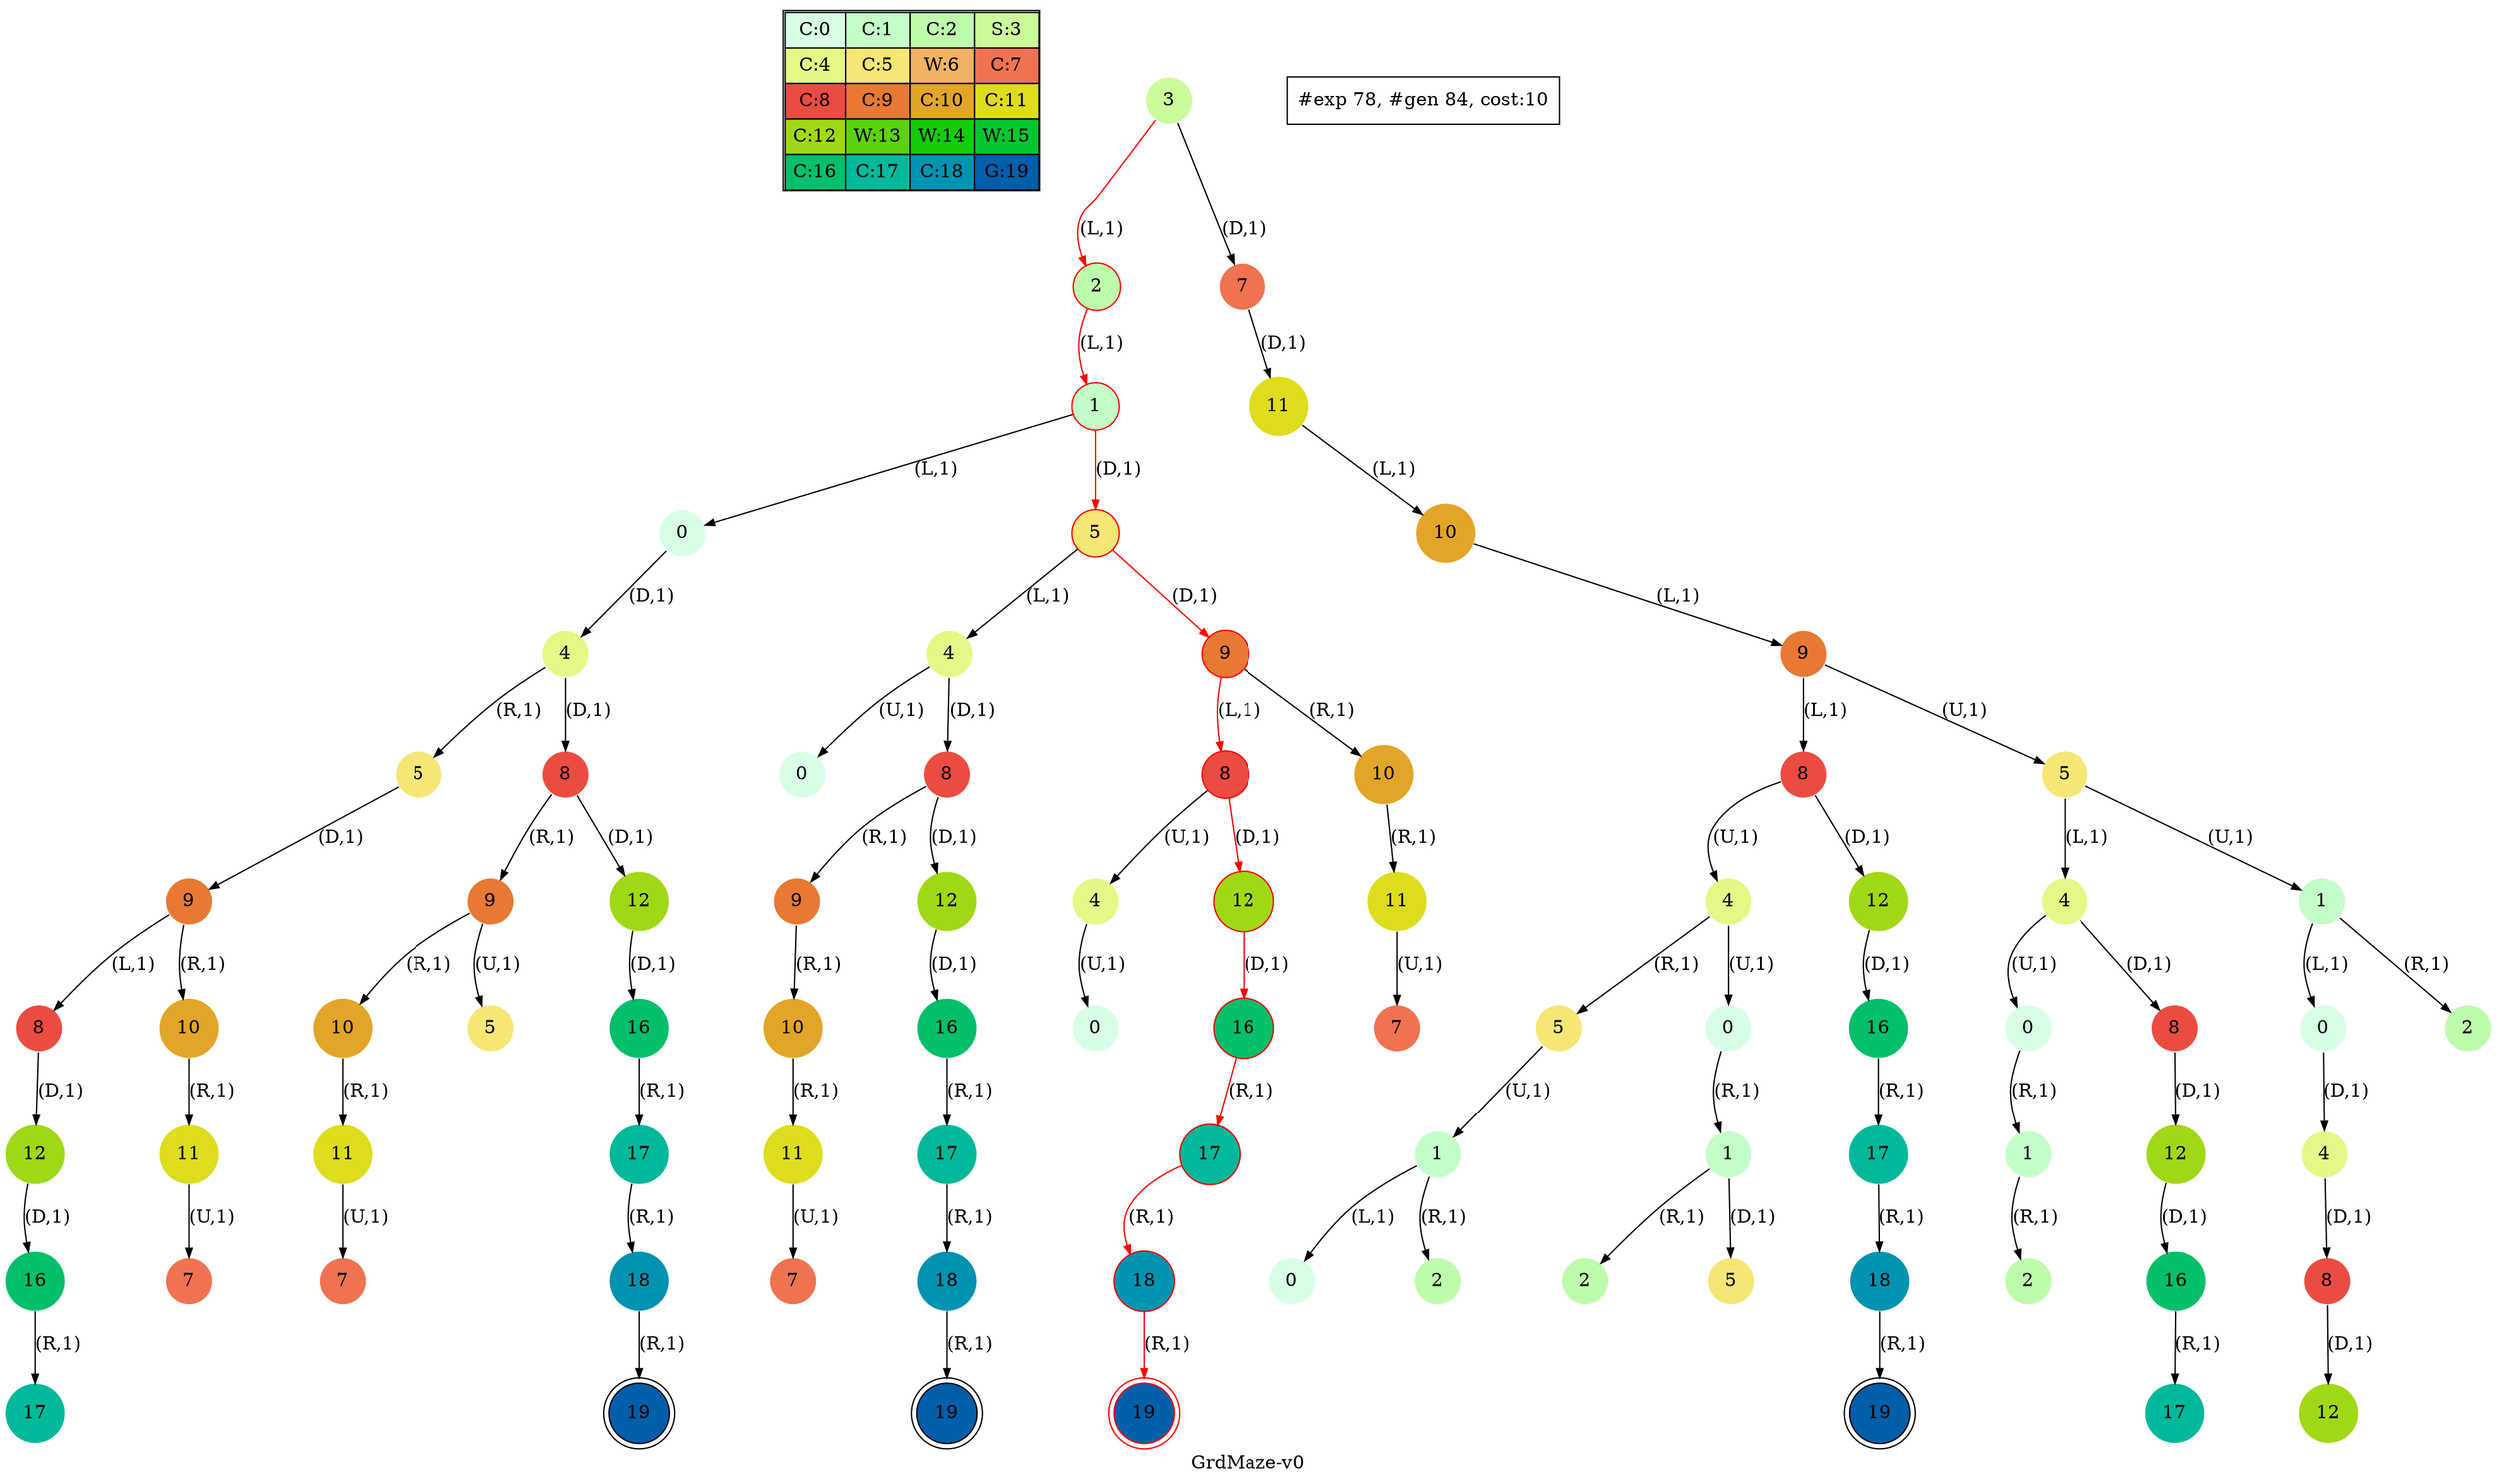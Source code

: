 digraph GrdMaze { label="GrdMaze-v0"
subgraph MAP {label=Map;map [shape=plaintext label=<<table border="1" cellpadding="5" cellspacing="0" cellborder="1"><tr><td bgcolor="0.39803922 0.15947579 0.99679532 1.        ">C:0</td><td bgcolor="0.35098039 0.23194764 0.99315867 1.        ">C:1</td><td bgcolor="0.29607843 0.31486959 0.98720184 1.        ">C:2</td><td bgcolor="0.24901961 0.38410575 0.98063477 1.        ">S:3</td></tr><tr><td bgcolor="0.19411765 0.46220388 0.97128103 1.        ">C:4</td><td bgcolor="0.14705882 0.52643216 0.96182564 1.        ">C:5</td><td bgcolor="0.09215686 0.59770746 0.94913494 1.        ">W:6</td><td bgcolor="0.0372549  0.66454018 0.93467977 1.        ">C:7</td></tr><tr><td bgcolor="0.00980392 0.71791192 0.92090552 1.        ">C:8</td><td bgcolor="0.06470588 0.77520398 0.9032472  1.        ">C:9</td><td bgcolor="0.11176471 0.81974048 0.88677369 1.        ">C:10</td><td bgcolor="0.16666667 0.8660254  0.8660254  1.        ">C:11</td></tr><tr><td bgcolor="0.21372549 0.9005867  0.84695821 1.        ">C:12</td><td bgcolor="0.26862745 0.93467977 0.82325295 1.        ">W:13</td><td bgcolor="0.32352941 0.96182564 0.79801723 1.        ">W:14</td><td bgcolor="0.37058824 0.97940977 0.77520398 1.        ">W:15</td></tr><tr><td bgcolor="0.4254902  0.99315867 0.74725253 1.        ">C:16</td><td bgcolor="0.47254902 0.99907048 0.72218645 1.        ">C:17</td><td bgcolor="0.52745098 0.99907048 0.69169844 1.        ">C:18</td><td bgcolor="0.5745098  0.99315867 0.66454018 1.        ">G:19</td></tr></table>>]} 
nodesep=1 ranksep=0.5 node [shape=circle] edge [arrowsize=0.7] 
"0_3" [label=3 style=filled color=white  fillcolor="0.24901961 0.38410575 0.98063477 1.        "]; 
"0_3.2-0" [label=2 style=filled color=white  fillcolor="0.29607843 0.31486959 0.98720184 1.        "color=red ];   "0_3" -> "0_3.2-0" [label="(L,1)" color=red ];  
"0_3.7-3" [label=7 style=filled color=white  fillcolor="0.0372549  0.66454018 0.93467977 1.        "];  "0_3" -> "0_3.7-3" [label="(D,1)" ]; 
"0_3.2.1-0" [label=1 style=filled color=white  fillcolor="0.35098039 0.23194764 0.99315867 1.        "color=red ];   "0_3.2-0" -> "0_3.2.1-0" [label="(L,1)" color=red ];  
"0_3.7.11-3" [label=11 style=filled color=white  fillcolor="0.16666667 0.8660254  0.8660254  1.        "];  "0_3.7-3" -> "0_3.7.11-3" [label="(D,1)" ]; 
"0_3.2.1.0-0" [label=0 style=filled color=white  fillcolor="0.39803922 0.15947579 0.99679532 1.        "];  "0_3.2.1-0" -> "0_3.2.1.0-0" [label="(L,1)" ]; 
"0_3.2.1.5-3" [label=5 style=filled color=white  fillcolor="0.14705882 0.52643216 0.96182564 1.        "color=red ];   "0_3.2.1-0" -> "0_3.2.1.5-3" [label="(D,1)" color=red ];  
"0_3.7.11.10-0" [label=10 style=filled color=white  fillcolor="0.11176471 0.81974048 0.88677369 1.        "];  "0_3.7.11-3" -> "0_3.7.11.10-0" [label="(L,1)" ]; 
"0_3.2.1.0.4-3" [label=4 style=filled color=white  fillcolor="0.19411765 0.46220388 0.97128103 1.        "];  "0_3.2.1.0-0" -> "0_3.2.1.0.4-3" [label="(D,1)" ]; 
"0_3.2.1.5.4-0" [label=4 style=filled color=white  fillcolor="0.19411765 0.46220388 0.97128103 1.        "];  "0_3.2.1.5-3" -> "0_3.2.1.5.4-0" [label="(L,1)" ]; 
"0_3.2.1.5.9-3" [label=9 style=filled color=white  fillcolor="0.06470588 0.77520398 0.9032472  1.        "color=red ];   "0_3.2.1.5-3" -> "0_3.2.1.5.9-3" [label="(D,1)" color=red ];  
"0_3.7.11.10.9-0" [label=9 style=filled color=white  fillcolor="0.06470588 0.77520398 0.9032472  1.        "];  "0_3.7.11.10-0" -> "0_3.7.11.10.9-0" [label="(L,1)" ]; 
"0_3.2.1.5.4.0-2" [label=0 style=filled color=white  fillcolor="0.39803922 0.15947579 0.99679532 1.        "];  "0_3.2.1.5.4-0" -> "0_3.2.1.5.4.0-2" [label="(U,1)" ]; 
"0_3.2.1.5.4.8-3" [label=8 style=filled color=white  fillcolor="0.00980392 0.71791192 0.92090552 1.        "];  "0_3.2.1.5.4-0" -> "0_3.2.1.5.4.8-3" [label="(D,1)" ]; 
"0_3.2.1.5.9.8-0" [label=8 style=filled color=white  fillcolor="0.00980392 0.71791192 0.92090552 1.        "color=red ];   "0_3.2.1.5.9-3" -> "0_3.2.1.5.9.8-0" [label="(L,1)" color=red ];  
"0_3.2.1.5.9.10-1" [label=10 style=filled color=white  fillcolor="0.11176471 0.81974048 0.88677369 1.        "];  "0_3.2.1.5.9-3" -> "0_3.2.1.5.9.10-1" [label="(R,1)" ]; 
"0_3.7.11.10.9.8-0" [label=8 style=filled color=white  fillcolor="0.00980392 0.71791192 0.92090552 1.        "];  "0_3.7.11.10.9-0" -> "0_3.7.11.10.9.8-0" [label="(L,1)" ]; 
"0_3.7.11.10.9.5-2" [label=5 style=filled color=white  fillcolor="0.14705882 0.52643216 0.96182564 1.        "];  "0_3.7.11.10.9-0" -> "0_3.7.11.10.9.5-2" [label="(U,1)" ]; 
"0_3.2.1.0.4.5-1" [label=5 style=filled color=white  fillcolor="0.14705882 0.52643216 0.96182564 1.        "];  "0_3.2.1.0.4-3" -> "0_3.2.1.0.4.5-1" [label="(R,1)" ]; 
"0_3.2.1.0.4.8-3" [label=8 style=filled color=white  fillcolor="0.00980392 0.71791192 0.92090552 1.        "];  "0_3.2.1.0.4-3" -> "0_3.2.1.0.4.8-3" [label="(D,1)" ]; 
"0_3.2.1.5.4.8.9-1" [label=9 style=filled color=white  fillcolor="0.06470588 0.77520398 0.9032472  1.        "];  "0_3.2.1.5.4.8-3" -> "0_3.2.1.5.4.8.9-1" [label="(R,1)" ]; 
"0_3.2.1.5.4.8.12-3" [label=12 style=filled color=white  fillcolor="0.21372549 0.9005867  0.84695821 1.        "];  "0_3.2.1.5.4.8-3" -> "0_3.2.1.5.4.8.12-3" [label="(D,1)" ]; 
"0_3.7.11.10.9.8.4-2" [label=4 style=filled color=white  fillcolor="0.19411765 0.46220388 0.97128103 1.        "];  "0_3.7.11.10.9.8-0" -> "0_3.7.11.10.9.8.4-2" [label="(U,1)" ]; 
"0_3.7.11.10.9.8.12-3" [label=12 style=filled color=white  fillcolor="0.21372549 0.9005867  0.84695821 1.        "];  "0_3.7.11.10.9.8-0" -> "0_3.7.11.10.9.8.12-3" [label="(D,1)" ]; 
"0_3.2.1.0.4.5.9-3" [label=9 style=filled color=white  fillcolor="0.06470588 0.77520398 0.9032472  1.        "];  "0_3.2.1.0.4.5-1" -> "0_3.2.1.0.4.5.9-3" [label="(D,1)" ]; 
"0_3.2.1.0.4.8.9-1" [label=9 style=filled color=white  fillcolor="0.06470588 0.77520398 0.9032472  1.        "];  "0_3.2.1.0.4.8-3" -> "0_3.2.1.0.4.8.9-1" [label="(R,1)" ]; 
"0_3.2.1.0.4.8.12-3" [label=12 style=filled color=white  fillcolor="0.21372549 0.9005867  0.84695821 1.        "];  "0_3.2.1.0.4.8-3" -> "0_3.2.1.0.4.8.12-3" [label="(D,1)" ]; 
"0_3.7.11.10.9.5.4-0" [label=4 style=filled color=white  fillcolor="0.19411765 0.46220388 0.97128103 1.        "];  "0_3.7.11.10.9.5-2" -> "0_3.7.11.10.9.5.4-0" [label="(L,1)" ]; 
"0_3.7.11.10.9.5.1-2" [label=1 style=filled color=white  fillcolor="0.35098039 0.23194764 0.99315867 1.        "];  "0_3.7.11.10.9.5-2" -> "0_3.7.11.10.9.5.1-2" [label="(U,1)" ]; 
"0_3.2.1.5.9.8.4-2" [label=4 style=filled color=white  fillcolor="0.19411765 0.46220388 0.97128103 1.        "];  "0_3.2.1.5.9.8-0" -> "0_3.2.1.5.9.8.4-2" [label="(U,1)" ]; 
"0_3.2.1.5.9.8.12-3" [label=12 style=filled color=white  fillcolor="0.21372549 0.9005867  0.84695821 1.        "color=red ];   "0_3.2.1.5.9.8-0" -> "0_3.2.1.5.9.8.12-3" [label="(D,1)" color=red ];  
"0_3.2.1.5.9.10.11-1" [label=11 style=filled color=white  fillcolor="0.16666667 0.8660254  0.8660254  1.        "];  "0_3.2.1.5.9.10-1" -> "0_3.2.1.5.9.10.11-1" [label="(R,1)" ]; 
"0_3.2.1.5.4.8.12.16-3" [label=16 style=filled color=white  fillcolor="0.4254902  0.99315867 0.74725253 1.        "];  "0_3.2.1.5.4.8.12-3" -> "0_3.2.1.5.4.8.12.16-3" [label="(D,1)" ]; 
"0_3.2.1.0.4.5.9.8-0" [label=8 style=filled color=white  fillcolor="0.00980392 0.71791192 0.92090552 1.        "];  "0_3.2.1.0.4.5.9-3" -> "0_3.2.1.0.4.5.9.8-0" [label="(L,1)" ]; 
"0_3.2.1.0.4.5.9.10-1" [label=10 style=filled color=white  fillcolor="0.11176471 0.81974048 0.88677369 1.        "];  "0_3.2.1.0.4.5.9-3" -> "0_3.2.1.0.4.5.9.10-1" [label="(R,1)" ]; 
"0_3.2.1.5.9.10.11.7-2" [label=7 style=filled color=white  fillcolor="0.0372549  0.66454018 0.93467977 1.        "];  "0_3.2.1.5.9.10.11-1" -> "0_3.2.1.5.9.10.11.7-2" [label="(U,1)" ]; 
"0_3.2.1.5.9.8.4.0-2" [label=0 style=filled color=white  fillcolor="0.39803922 0.15947579 0.99679532 1.        "];  "0_3.2.1.5.9.8.4-2" -> "0_3.2.1.5.9.8.4.0-2" [label="(U,1)" ]; 
"0_3.7.11.10.9.8.12.16-3" [label=16 style=filled color=white  fillcolor="0.4254902  0.99315867 0.74725253 1.        "];  "0_3.7.11.10.9.8.12-3" -> "0_3.7.11.10.9.8.12.16-3" [label="(D,1)" ]; 
"0_3.2.1.0.4.8.9.10-1" [label=10 style=filled color=white  fillcolor="0.11176471 0.81974048 0.88677369 1.        "];  "0_3.2.1.0.4.8.9-1" -> "0_3.2.1.0.4.8.9.10-1" [label="(R,1)" ]; 
"0_3.2.1.0.4.8.9.5-2" [label=5 style=filled color=white  fillcolor="0.14705882 0.52643216 0.96182564 1.        "];  "0_3.2.1.0.4.8.9-1" -> "0_3.2.1.0.4.8.9.5-2" [label="(U,1)" ]; 
"0_3.7.11.10.9.5.4.0-2" [label=0 style=filled color=white  fillcolor="0.39803922 0.15947579 0.99679532 1.        "];  "0_3.7.11.10.9.5.4-0" -> "0_3.7.11.10.9.5.4.0-2" [label="(U,1)" ]; 
"0_3.7.11.10.9.5.4.8-3" [label=8 style=filled color=white  fillcolor="0.00980392 0.71791192 0.92090552 1.        "];  "0_3.7.11.10.9.5.4-0" -> "0_3.7.11.10.9.5.4.8-3" [label="(D,1)" ]; 
"0_3.2.1.5.9.8.12.16-3" [label=16 style=filled color=white  fillcolor="0.4254902  0.99315867 0.74725253 1.        "color=red ];   "0_3.2.1.5.9.8.12-3" -> "0_3.2.1.5.9.8.12.16-3" [label="(D,1)" color=red ];  
"0_3.2.1.0.4.8.12.16-3" [label=16 style=filled color=white  fillcolor="0.4254902  0.99315867 0.74725253 1.        "];  "0_3.2.1.0.4.8.12-3" -> "0_3.2.1.0.4.8.12.16-3" [label="(D,1)" ]; 
"0_3.7.11.10.9.8.4.5-1" [label=5 style=filled color=white  fillcolor="0.14705882 0.52643216 0.96182564 1.        "];  "0_3.7.11.10.9.8.4-2" -> "0_3.7.11.10.9.8.4.5-1" [label="(R,1)" ]; 
"0_3.7.11.10.9.8.4.0-2" [label=0 style=filled color=white  fillcolor="0.39803922 0.15947579 0.99679532 1.        "];  "0_3.7.11.10.9.8.4-2" -> "0_3.7.11.10.9.8.4.0-2" [label="(U,1)" ]; 
"0_3.7.11.10.9.5.1.0-0" [label=0 style=filled color=white  fillcolor="0.39803922 0.15947579 0.99679532 1.        "];  "0_3.7.11.10.9.5.1-2" -> "0_3.7.11.10.9.5.1.0-0" [label="(L,1)" ]; 
"0_3.7.11.10.9.5.1.2-1" [label=2 style=filled color=white  fillcolor="0.29607843 0.31486959 0.98720184 1.        "];  "0_3.7.11.10.9.5.1-2" -> "0_3.7.11.10.9.5.1.2-1" [label="(R,1)" ]; 
"0_3.2.1.5.4.8.9.10-1" [label=10 style=filled color=white  fillcolor="0.11176471 0.81974048 0.88677369 1.        "];  "0_3.2.1.5.4.8.9-1" -> "0_3.2.1.5.4.8.9.10-1" [label="(R,1)" ]; 
"0_3.2.1.5.4.8.12.16.17-1" [label=17 style=filled color=white  fillcolor="0.47254902 0.99907048 0.72218645 1.        "];  "0_3.2.1.5.4.8.12.16-3" -> "0_3.2.1.5.4.8.12.16.17-1" [label="(R,1)" ]; 
"0_3.7.11.10.9.8.4.5.1-2" [label=1 style=filled color=white  fillcolor="0.35098039 0.23194764 0.99315867 1.        "];  "0_3.7.11.10.9.8.4.5-1" -> "0_3.7.11.10.9.8.4.5.1-2" [label="(U,1)" ]; 
"0_3.2.1.5.4.8.9.10.11-1" [label=11 style=filled color=white  fillcolor="0.16666667 0.8660254  0.8660254  1.        "];  "0_3.2.1.5.4.8.9.10-1" -> "0_3.2.1.5.4.8.9.10.11-1" [label="(R,1)" ]; 
"0_3.7.11.10.9.5.4.0.1-1" [label=1 style=filled color=white  fillcolor="0.35098039 0.23194764 0.99315867 1.        "];  "0_3.7.11.10.9.5.4.0-2" -> "0_3.7.11.10.9.5.4.0.1-1" [label="(R,1)" ]; 
"0_3.7.11.10.9.5.1.0.4-3" [label=4 style=filled color=white  fillcolor="0.19411765 0.46220388 0.97128103 1.        "];  "0_3.7.11.10.9.5.1.0-0" -> "0_3.7.11.10.9.5.1.0.4-3" [label="(D,1)" ]; 
"0_3.2.1.0.4.5.9.8.12-3" [label=12 style=filled color=white  fillcolor="0.21372549 0.9005867  0.84695821 1.        "];  "0_3.2.1.0.4.5.9.8-0" -> "0_3.2.1.0.4.5.9.8.12-3" [label="(D,1)" ]; 
"0_3.2.1.0.4.8.9.10.11-1" [label=11 style=filled color=white  fillcolor="0.16666667 0.8660254  0.8660254  1.        "];  "0_3.2.1.0.4.8.9.10-1" -> "0_3.2.1.0.4.8.9.10.11-1" [label="(R,1)" ]; 
"0_3.2.1.0.4.5.9.10.11-1" [label=11 style=filled color=white  fillcolor="0.16666667 0.8660254  0.8660254  1.        "];  "0_3.2.1.0.4.5.9.10-1" -> "0_3.2.1.0.4.5.9.10.11-1" [label="(R,1)" ]; 
"0_3.7.11.10.9.8.4.0.1-1" [label=1 style=filled color=white  fillcolor="0.35098039 0.23194764 0.99315867 1.        "];  "0_3.7.11.10.9.8.4.0-2" -> "0_3.7.11.10.9.8.4.0.1-1" [label="(R,1)" ]; 
"0_3.7.11.10.9.8.12.16.17-1" [label=17 style=filled color=white  fillcolor="0.47254902 0.99907048 0.72218645 1.        "];  "0_3.7.11.10.9.8.12.16-3" -> "0_3.7.11.10.9.8.12.16.17-1" [label="(R,1)" ]; 
"0_3.7.11.10.9.5.4.8.12-3" [label=12 style=filled color=white  fillcolor="0.21372549 0.9005867  0.84695821 1.        "];  "0_3.7.11.10.9.5.4.8-3" -> "0_3.7.11.10.9.5.4.8.12-3" [label="(D,1)" ]; 
"0_3.2.1.0.4.8.12.16.17-1" [label=17 style=filled color=white  fillcolor="0.47254902 0.99907048 0.72218645 1.        "];  "0_3.2.1.0.4.8.12.16-3" -> "0_3.2.1.0.4.8.12.16.17-1" [label="(R,1)" ]; 
"0_3.2.1.5.9.8.12.16.17-1" [label=17 style=filled color=white  fillcolor="0.47254902 0.99907048 0.72218645 1.        "color=red ];   "0_3.2.1.5.9.8.12.16-3" -> "0_3.2.1.5.9.8.12.16.17-1" [label="(R,1)" color=red ];  
"0_3.7.11.10.9.8.4.5.1.0-0" [label=0 style=filled color=white  fillcolor="0.39803922 0.15947579 0.99679532 1.        "];  "0_3.7.11.10.9.8.4.5.1-2" -> "0_3.7.11.10.9.8.4.5.1.0-0" [label="(L,1)" ]; 
"0_3.7.11.10.9.8.4.5.1.2-1" [label=2 style=filled color=white  fillcolor="0.29607843 0.31486959 0.98720184 1.        "];  "0_3.7.11.10.9.8.4.5.1-2" -> "0_3.7.11.10.9.8.4.5.1.2-1" [label="(R,1)" ]; 
"0_3.2.1.5.4.8.12.16.17.18-1" [label=18 style=filled color=white  fillcolor="0.52745098 0.99907048 0.69169844 1.        "];  "0_3.2.1.5.4.8.12.16.17-1" -> "0_3.2.1.5.4.8.12.16.17.18-1" [label="(R,1)" ]; 
"0_3.2.1.0.4.8.12.16.17.18-1" [label=18 style=filled color=white  fillcolor="0.52745098 0.99907048 0.69169844 1.        "];  "0_3.2.1.0.4.8.12.16.17-1" -> "0_3.2.1.0.4.8.12.16.17.18-1" [label="(R,1)" ]; 
"0_3.2.1.5.9.8.12.16.17.18-1" [label=18 style=filled color=white  fillcolor="0.52745098 0.99907048 0.69169844 1.        "color=red ];   "0_3.2.1.5.9.8.12.16.17-1" -> "0_3.2.1.5.9.8.12.16.17.18-1" [label="(R,1)" color=red ];  
"0_3.2.1.5.4.8.9.10.11.7-2" [label=7 style=filled color=white  fillcolor="0.0372549  0.66454018 0.93467977 1.        "];  "0_3.2.1.5.4.8.9.10.11-1" -> "0_3.2.1.5.4.8.9.10.11.7-2" [label="(U,1)" ]; 
"0_3.7.11.10.9.5.4.0.1.2-1" [label=2 style=filled color=white  fillcolor="0.29607843 0.31486959 0.98720184 1.        "];  "0_3.7.11.10.9.5.4.0.1-1" -> "0_3.7.11.10.9.5.4.0.1.2-1" [label="(R,1)" ]; 
"0_3.2.1.0.4.8.9.10.11.7-2" [label=7 style=filled color=white  fillcolor="0.0372549  0.66454018 0.93467977 1.        "];  "0_3.2.1.0.4.8.9.10.11-1" -> "0_3.2.1.0.4.8.9.10.11.7-2" [label="(U,1)" ]; 
"0_3.2.1.0.4.5.9.8.12.16-3" [label=16 style=filled color=white  fillcolor="0.4254902  0.99315867 0.74725253 1.        "];  "0_3.2.1.0.4.5.9.8.12-3" -> "0_3.2.1.0.4.5.9.8.12.16-3" [label="(D,1)" ]; 
"0_3.7.11.10.9.5.4.8.12.16-3" [label=16 style=filled color=white  fillcolor="0.4254902  0.99315867 0.74725253 1.        "];  "0_3.7.11.10.9.5.4.8.12-3" -> "0_3.7.11.10.9.5.4.8.12.16-3" [label="(D,1)" ]; 
"0_3.2.1.0.4.5.9.10.11.7-2" [label=7 style=filled color=white  fillcolor="0.0372549  0.66454018 0.93467977 1.        "];  "0_3.2.1.0.4.5.9.10.11-1" -> "0_3.2.1.0.4.5.9.10.11.7-2" [label="(U,1)" ]; 
"0_3.7.11.10.9.5.1.0.4.8-3" [label=8 style=filled color=white  fillcolor="0.00980392 0.71791192 0.92090552 1.        "];  "0_3.7.11.10.9.5.1.0.4-3" -> "0_3.7.11.10.9.5.1.0.4.8-3" [label="(D,1)" ]; 
"0_3.7.11.10.9.8.12.16.17.18-1" [label=18 style=filled color=white  fillcolor="0.52745098 0.99907048 0.69169844 1.        "];  "0_3.7.11.10.9.8.12.16.17-1" -> "0_3.7.11.10.9.8.12.16.17.18-1" [label="(R,1)" ]; 
"0_3.7.11.10.9.8.4.0.1.2-1" [label=2 style=filled color=white  fillcolor="0.29607843 0.31486959 0.98720184 1.        "];  "0_3.7.11.10.9.8.4.0.1-1" -> "0_3.7.11.10.9.8.4.0.1.2-1" [label="(R,1)" ]; 
"0_3.7.11.10.9.8.4.0.1.5-3" [label=5 style=filled color=white  fillcolor="0.14705882 0.52643216 0.96182564 1.        "];  "0_3.7.11.10.9.8.4.0.1-1" -> "0_3.7.11.10.9.8.4.0.1.5-3" [label="(D,1)" ]; 
"0_3.2.1.5.9.8.12.16.17.18.19-1" [label=19 style=filled color=red peripheries=2 fillcolor="0.5745098  0.99315867 0.66454018 1.        "color=red ];   "0_3.2.1.5.9.8.12.16.17.18-1" -> "0_3.2.1.5.9.8.12.16.17.18.19-1" [label="(R,1)" color=red ];  
"0_3.7.11.10.9.8.12.16.17.18.19-1" [label=19 style=filled color=black peripheries=2 fillcolor="0.5745098  0.99315867 0.66454018 1.        "];  "0_3.7.11.10.9.8.12.16.17.18-1" -> "0_3.7.11.10.9.8.12.16.17.18.19-1" [label="(R,1)" ]; 
"0_3.2.1.0.4.8.12.16.17.18.19-1" [label=19 style=filled color=black peripheries=2 fillcolor="0.5745098  0.99315867 0.66454018 1.        "];  "0_3.2.1.0.4.8.12.16.17.18-1" -> "0_3.2.1.0.4.8.12.16.17.18.19-1" [label="(R,1)" ]; 
"0_3.2.1.5.4.8.12.16.17.18.19-1" [label=19 style=filled color=black peripheries=2 fillcolor="0.5745098  0.99315867 0.66454018 1.        "];  "0_3.2.1.5.4.8.12.16.17.18-1" -> "0_3.2.1.5.4.8.12.16.17.18.19-1" [label="(R,1)" ]; 
"0_3.7.11.10.9.5.1.0.4.8.12-3" [label=12 style=filled color=white  fillcolor="0.21372549 0.9005867  0.84695821 1.        "];  "0_3.7.11.10.9.5.1.0.4.8-3" -> "0_3.7.11.10.9.5.1.0.4.8.12-3" [label="(D,1)" ]; 
"0_3.2.1.0.4.5.9.8.12.16.17-1" [label=17 style=filled color=white  fillcolor="0.47254902 0.99907048 0.72218645 1.        "];  "0_3.2.1.0.4.5.9.8.12.16-3" -> "0_3.2.1.0.4.5.9.8.12.16.17-1" [label="(R,1)" ]; 
"0_3.7.11.10.9.5.4.8.12.16.17-1" [label=17 style=filled color=white  fillcolor="0.47254902 0.99907048 0.72218645 1.        "];  "0_3.7.11.10.9.5.4.8.12.16-3" -> "0_3.7.11.10.9.5.4.8.12.16.17-1" [label="(R,1)" ]; 
 "#exp 78, #gen 84, cost:10" [ shape=box ];
}
